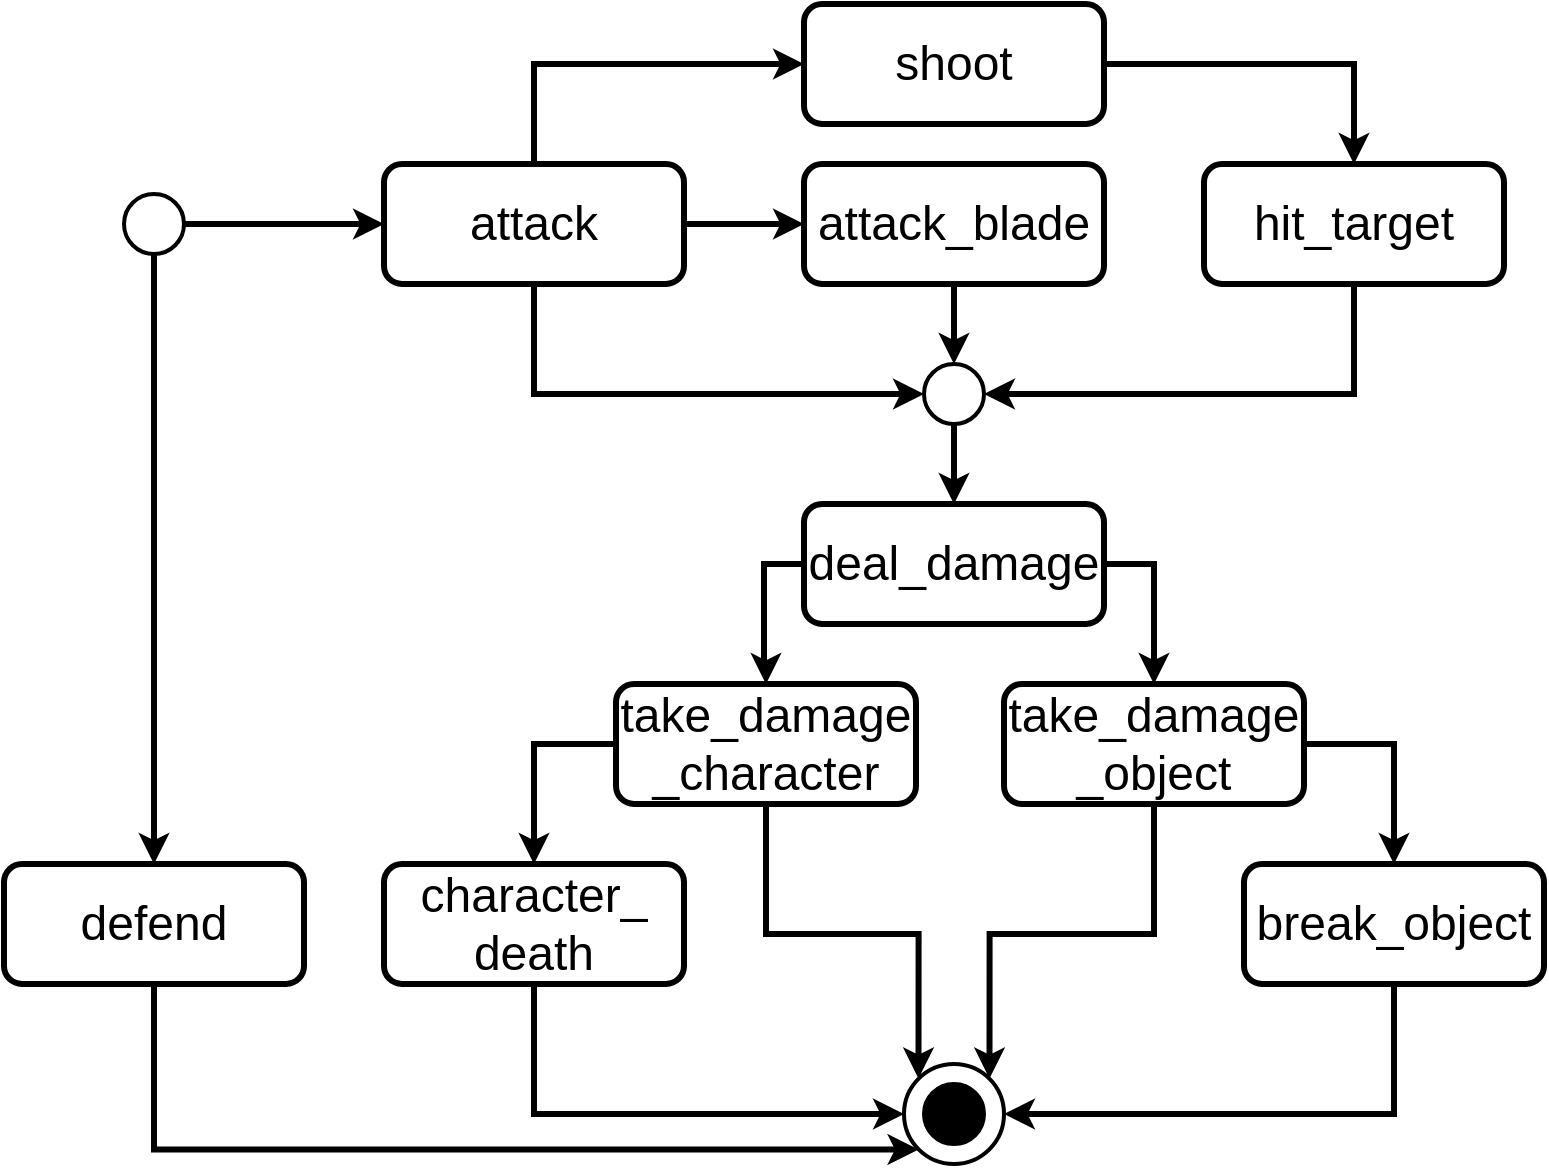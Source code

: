 <mxfile version="17.0.0" type="github">
  <diagram id="IqoTwAYpucEBwlG-6lVd" name="Page-1">
    <mxGraphModel dx="405" dy="448" grid="1" gridSize="10" guides="1" tooltips="1" connect="1" arrows="1" fold="1" page="1" pageScale="1" pageWidth="850" pageHeight="1100" math="0" shadow="0">
      <root>
        <mxCell id="0" />
        <mxCell id="1" parent="0" />
        <mxCell id="4I71VHSwgNsZa2CJbxP3-39" style="edgeStyle=orthogonalEdgeStyle;rounded=0;orthogonalLoop=1;jettySize=auto;html=1;exitX=1;exitY=0.5;exitDx=0;exitDy=0;exitPerimeter=0;entryX=0;entryY=0.5;entryDx=0;entryDy=0;strokeWidth=3;" parent="1" source="4I71VHSwgNsZa2CJbxP3-3" target="4I71VHSwgNsZa2CJbxP3-23" edge="1">
          <mxGeometry relative="1" as="geometry" />
        </mxCell>
        <mxCell id="4I71VHSwgNsZa2CJbxP3-45" style="edgeStyle=orthogonalEdgeStyle;rounded=0;orthogonalLoop=1;jettySize=auto;html=1;exitX=0.5;exitY=1;exitDx=0;exitDy=0;exitPerimeter=0;entryX=0.5;entryY=0;entryDx=0;entryDy=0;strokeWidth=3;" parent="1" source="4I71VHSwgNsZa2CJbxP3-3" target="4I71VHSwgNsZa2CJbxP3-7" edge="1">
          <mxGeometry relative="1" as="geometry" />
        </mxCell>
        <mxCell id="4I71VHSwgNsZa2CJbxP3-3" value="" style="strokeWidth=2;html=1;shape=mxgraph.flowchart.start_2;whiteSpace=wrap;" parent="1" vertex="1">
          <mxGeometry x="80" y="110" width="30" height="30" as="geometry" />
        </mxCell>
        <mxCell id="4I71VHSwgNsZa2CJbxP3-4" value="" style="strokeWidth=2;html=1;shape=mxgraph.flowchart.start_2;whiteSpace=wrap;" parent="1" vertex="1">
          <mxGeometry x="470" y="545" width="50" height="50" as="geometry" />
        </mxCell>
        <mxCell id="4I71VHSwgNsZa2CJbxP3-5" value="" style="strokeWidth=2;html=1;shape=mxgraph.flowchart.start_2;whiteSpace=wrap;fillColor=#000000;" parent="1" vertex="1">
          <mxGeometry x="480" y="555" width="30" height="30" as="geometry" />
        </mxCell>
        <mxCell id="4I71VHSwgNsZa2CJbxP3-57" style="edgeStyle=orthogonalEdgeStyle;rounded=0;orthogonalLoop=1;jettySize=auto;html=1;exitX=0.5;exitY=1;exitDx=0;exitDy=0;entryX=0.145;entryY=0.855;entryDx=0;entryDy=0;entryPerimeter=0;strokeWidth=3;" parent="1" source="4I71VHSwgNsZa2CJbxP3-7" target="4I71VHSwgNsZa2CJbxP3-4" edge="1">
          <mxGeometry relative="1" as="geometry">
            <Array as="points">
              <mxPoint x="95" y="588" />
            </Array>
          </mxGeometry>
        </mxCell>
        <mxCell id="4I71VHSwgNsZa2CJbxP3-7" value="&lt;div&gt;&lt;font size=&quot;3&quot;&gt;&lt;font style=&quot;font-size: 24px&quot;&gt;defend&lt;/font&gt;&lt;/font&gt;&lt;/div&gt;" style="rounded=1;whiteSpace=wrap;html=1;fillColor=#FFFFFF;strokeWidth=3;" parent="1" vertex="1">
          <mxGeometry x="20" y="445" width="150" height="60" as="geometry" />
        </mxCell>
        <mxCell id="4I71VHSwgNsZa2CJbxP3-26" style="edgeStyle=orthogonalEdgeStyle;rounded=0;orthogonalLoop=1;jettySize=auto;html=1;exitX=0.5;exitY=0;exitDx=0;exitDy=0;entryX=0;entryY=0.5;entryDx=0;entryDy=0;strokeWidth=3;" parent="1" source="4I71VHSwgNsZa2CJbxP3-23" target="4I71VHSwgNsZa2CJbxP3-25" edge="1">
          <mxGeometry relative="1" as="geometry" />
        </mxCell>
        <mxCell id="4I71VHSwgNsZa2CJbxP3-28" style="edgeStyle=orthogonalEdgeStyle;rounded=0;orthogonalLoop=1;jettySize=auto;html=1;exitX=1;exitY=0.5;exitDx=0;exitDy=0;entryX=0;entryY=0.5;entryDx=0;entryDy=0;strokeWidth=3;" parent="1" source="4I71VHSwgNsZa2CJbxP3-23" target="4I71VHSwgNsZa2CJbxP3-24" edge="1">
          <mxGeometry relative="1" as="geometry" />
        </mxCell>
        <mxCell id="4I71VHSwgNsZa2CJbxP3-37" style="edgeStyle=orthogonalEdgeStyle;rounded=0;orthogonalLoop=1;jettySize=auto;html=1;exitX=0.5;exitY=1;exitDx=0;exitDy=0;entryX=0;entryY=0.5;entryDx=0;entryDy=0;entryPerimeter=0;strokeWidth=3;" parent="1" source="4I71VHSwgNsZa2CJbxP3-23" target="4I71VHSwgNsZa2CJbxP3-34" edge="1">
          <mxGeometry relative="1" as="geometry" />
        </mxCell>
        <mxCell id="4I71VHSwgNsZa2CJbxP3-23" value="&lt;div&gt;&lt;font size=&quot;3&quot;&gt;&lt;font style=&quot;font-size: 24px&quot;&gt;attack&lt;/font&gt;&lt;/font&gt;&lt;/div&gt;" style="rounded=1;whiteSpace=wrap;html=1;fillColor=#FFFFFF;strokeWidth=3;" parent="1" vertex="1">
          <mxGeometry x="210" y="95" width="150" height="60" as="geometry" />
        </mxCell>
        <mxCell id="4I71VHSwgNsZa2CJbxP3-36" style="edgeStyle=orthogonalEdgeStyle;rounded=0;orthogonalLoop=1;jettySize=auto;html=1;exitX=0.5;exitY=1;exitDx=0;exitDy=0;entryX=0.5;entryY=0;entryDx=0;entryDy=0;entryPerimeter=0;strokeWidth=3;" parent="1" source="4I71VHSwgNsZa2CJbxP3-24" target="4I71VHSwgNsZa2CJbxP3-34" edge="1">
          <mxGeometry relative="1" as="geometry" />
        </mxCell>
        <mxCell id="4I71VHSwgNsZa2CJbxP3-24" value="&lt;div&gt;&lt;font size=&quot;3&quot;&gt;&lt;font style=&quot;font-size: 24px&quot;&gt;attack_blade&lt;/font&gt;&lt;/font&gt;&lt;/div&gt;" style="rounded=1;whiteSpace=wrap;html=1;fillColor=#FFFFFF;strokeWidth=3;" parent="1" vertex="1">
          <mxGeometry x="420" y="95" width="150" height="60" as="geometry" />
        </mxCell>
        <mxCell id="4I71VHSwgNsZa2CJbxP3-40" style="edgeStyle=orthogonalEdgeStyle;rounded=0;orthogonalLoop=1;jettySize=auto;html=1;exitX=1;exitY=0.5;exitDx=0;exitDy=0;entryX=0.5;entryY=0;entryDx=0;entryDy=0;strokeWidth=3;" parent="1" source="4I71VHSwgNsZa2CJbxP3-25" target="4I71VHSwgNsZa2CJbxP3-29" edge="1">
          <mxGeometry relative="1" as="geometry" />
        </mxCell>
        <mxCell id="4I71VHSwgNsZa2CJbxP3-25" value="&lt;div&gt;&lt;font size=&quot;3&quot;&gt;&lt;font style=&quot;font-size: 24px&quot;&gt;shoot&lt;/font&gt;&lt;/font&gt;&lt;/div&gt;" style="rounded=1;whiteSpace=wrap;html=1;fillColor=#FFFFFF;strokeWidth=3;" parent="1" vertex="1">
          <mxGeometry x="420" y="15" width="150" height="60" as="geometry" />
        </mxCell>
        <mxCell id="4I71VHSwgNsZa2CJbxP3-35" style="edgeStyle=orthogonalEdgeStyle;rounded=0;orthogonalLoop=1;jettySize=auto;html=1;exitX=0.5;exitY=1;exitDx=0;exitDy=0;entryX=1;entryY=0.5;entryDx=0;entryDy=0;entryPerimeter=0;strokeWidth=3;" parent="1" source="4I71VHSwgNsZa2CJbxP3-29" target="4I71VHSwgNsZa2CJbxP3-34" edge="1">
          <mxGeometry relative="1" as="geometry" />
        </mxCell>
        <mxCell id="4I71VHSwgNsZa2CJbxP3-29" value="&lt;font size=&quot;3&quot;&gt;&lt;font style=&quot;font-size: 24px&quot;&gt;hit_target&lt;/font&gt;&lt;/font&gt;" style="rounded=1;whiteSpace=wrap;html=1;fillColor=#FFFFFF;strokeWidth=3;" parent="1" vertex="1">
          <mxGeometry x="620" y="95" width="150" height="60" as="geometry" />
        </mxCell>
        <mxCell id="4I71VHSwgNsZa2CJbxP3-43" style="edgeStyle=orthogonalEdgeStyle;rounded=0;orthogonalLoop=1;jettySize=auto;html=1;exitX=0;exitY=0.5;exitDx=0;exitDy=0;strokeWidth=3;" parent="1" source="4I71VHSwgNsZa2CJbxP3-31" target="4I71VHSwgNsZa2CJbxP3-41" edge="1">
          <mxGeometry relative="1" as="geometry" />
        </mxCell>
        <mxCell id="4I71VHSwgNsZa2CJbxP3-44" style="edgeStyle=orthogonalEdgeStyle;rounded=0;orthogonalLoop=1;jettySize=auto;html=1;exitX=1;exitY=0.5;exitDx=0;exitDy=0;strokeWidth=3;" parent="1" source="4I71VHSwgNsZa2CJbxP3-31" target="4I71VHSwgNsZa2CJbxP3-42" edge="1">
          <mxGeometry relative="1" as="geometry" />
        </mxCell>
        <mxCell id="4I71VHSwgNsZa2CJbxP3-31" value="&lt;font size=&quot;3&quot;&gt;&lt;font style=&quot;font-size: 24px&quot;&gt;deal_damage&lt;/font&gt;&lt;/font&gt;" style="rounded=1;whiteSpace=wrap;html=1;fillColor=#FFFFFF;strokeWidth=3;" parent="1" vertex="1">
          <mxGeometry x="420" y="265" width="150" height="60" as="geometry" />
        </mxCell>
        <mxCell id="4I71VHSwgNsZa2CJbxP3-38" style="edgeStyle=orthogonalEdgeStyle;rounded=0;orthogonalLoop=1;jettySize=auto;html=1;exitX=0.5;exitY=1;exitDx=0;exitDy=0;exitPerimeter=0;entryX=0.5;entryY=0;entryDx=0;entryDy=0;strokeWidth=3;" parent="1" source="4I71VHSwgNsZa2CJbxP3-34" target="4I71VHSwgNsZa2CJbxP3-31" edge="1">
          <mxGeometry relative="1" as="geometry" />
        </mxCell>
        <mxCell id="4I71VHSwgNsZa2CJbxP3-34" value="" style="strokeWidth=2;html=1;shape=mxgraph.flowchart.start_2;whiteSpace=wrap;" parent="1" vertex="1">
          <mxGeometry x="480" y="195" width="30" height="30" as="geometry" />
        </mxCell>
        <mxCell id="4I71VHSwgNsZa2CJbxP3-48" style="edgeStyle=orthogonalEdgeStyle;rounded=0;orthogonalLoop=1;jettySize=auto;html=1;exitX=0;exitY=0.5;exitDx=0;exitDy=0;entryX=0.5;entryY=0;entryDx=0;entryDy=0;strokeWidth=3;" parent="1" source="4I71VHSwgNsZa2CJbxP3-41" target="4I71VHSwgNsZa2CJbxP3-46" edge="1">
          <mxGeometry relative="1" as="geometry" />
        </mxCell>
        <mxCell id="4I71VHSwgNsZa2CJbxP3-52" style="edgeStyle=orthogonalEdgeStyle;rounded=0;orthogonalLoop=1;jettySize=auto;html=1;exitX=0.5;exitY=1;exitDx=0;exitDy=0;entryX=0.145;entryY=0.145;entryDx=0;entryDy=0;entryPerimeter=0;strokeWidth=3;" parent="1" source="4I71VHSwgNsZa2CJbxP3-41" target="4I71VHSwgNsZa2CJbxP3-4" edge="1">
          <mxGeometry relative="1" as="geometry" />
        </mxCell>
        <mxCell id="4I71VHSwgNsZa2CJbxP3-41" value="&lt;div&gt;&lt;font size=&quot;3&quot;&gt;&lt;font style=&quot;font-size: 24px&quot;&gt;take_damage&lt;/font&gt;&lt;/font&gt;&lt;/div&gt;&lt;div&gt;&lt;font size=&quot;3&quot;&gt;&lt;font style=&quot;font-size: 24px&quot;&gt;_character&lt;br&gt;&lt;/font&gt;&lt;/font&gt;&lt;/div&gt;" style="rounded=1;whiteSpace=wrap;html=1;fillColor=#FFFFFF;strokeWidth=3;" parent="1" vertex="1">
          <mxGeometry x="326" y="355" width="150" height="60" as="geometry" />
        </mxCell>
        <mxCell id="4I71VHSwgNsZa2CJbxP3-49" style="edgeStyle=orthogonalEdgeStyle;rounded=0;orthogonalLoop=1;jettySize=auto;html=1;exitX=1;exitY=0.5;exitDx=0;exitDy=0;entryX=0.5;entryY=0;entryDx=0;entryDy=0;strokeWidth=3;" parent="1" source="4I71VHSwgNsZa2CJbxP3-42" target="4I71VHSwgNsZa2CJbxP3-47" edge="1">
          <mxGeometry relative="1" as="geometry" />
        </mxCell>
        <mxCell id="4I71VHSwgNsZa2CJbxP3-53" style="edgeStyle=orthogonalEdgeStyle;rounded=0;orthogonalLoop=1;jettySize=auto;html=1;exitX=0.5;exitY=1;exitDx=0;exitDy=0;entryX=0.855;entryY=0.145;entryDx=0;entryDy=0;entryPerimeter=0;strokeWidth=3;" parent="1" source="4I71VHSwgNsZa2CJbxP3-42" target="4I71VHSwgNsZa2CJbxP3-4" edge="1">
          <mxGeometry relative="1" as="geometry" />
        </mxCell>
        <mxCell id="4I71VHSwgNsZa2CJbxP3-42" value="&lt;div&gt;&lt;font size=&quot;3&quot;&gt;&lt;font style=&quot;font-size: 24px&quot;&gt;take_damage&lt;/font&gt;&lt;/font&gt;&lt;/div&gt;&lt;div&gt;&lt;font size=&quot;3&quot;&gt;&lt;font style=&quot;font-size: 24px&quot;&gt;_object&lt;br&gt;&lt;/font&gt;&lt;/font&gt;&lt;/div&gt;" style="rounded=1;whiteSpace=wrap;html=1;fillColor=#FFFFFF;strokeWidth=3;" parent="1" vertex="1">
          <mxGeometry x="520" y="355" width="150" height="60" as="geometry" />
        </mxCell>
        <mxCell id="4I71VHSwgNsZa2CJbxP3-54" style="edgeStyle=orthogonalEdgeStyle;rounded=0;orthogonalLoop=1;jettySize=auto;html=1;exitX=0.5;exitY=1;exitDx=0;exitDy=0;entryX=0;entryY=0.5;entryDx=0;entryDy=0;entryPerimeter=0;strokeWidth=3;" parent="1" source="4I71VHSwgNsZa2CJbxP3-46" target="4I71VHSwgNsZa2CJbxP3-4" edge="1">
          <mxGeometry relative="1" as="geometry" />
        </mxCell>
        <mxCell id="4I71VHSwgNsZa2CJbxP3-46" value="&lt;div&gt;&lt;font size=&quot;3&quot;&gt;&lt;font style=&quot;font-size: 24px&quot;&gt;character_&lt;/font&gt;&lt;/font&gt;&lt;/div&gt;&lt;div&gt;&lt;font size=&quot;3&quot;&gt;&lt;font style=&quot;font-size: 24px&quot;&gt;death&lt;br&gt;&lt;/font&gt;&lt;/font&gt;&lt;/div&gt;" style="rounded=1;whiteSpace=wrap;html=1;fillColor=#FFFFFF;strokeWidth=3;" parent="1" vertex="1">
          <mxGeometry x="210" y="445" width="150" height="60" as="geometry" />
        </mxCell>
        <mxCell id="4I71VHSwgNsZa2CJbxP3-55" style="edgeStyle=orthogonalEdgeStyle;rounded=0;orthogonalLoop=1;jettySize=auto;html=1;exitX=0.5;exitY=1;exitDx=0;exitDy=0;entryX=1;entryY=0.5;entryDx=0;entryDy=0;entryPerimeter=0;strokeWidth=3;" parent="1" source="4I71VHSwgNsZa2CJbxP3-47" target="4I71VHSwgNsZa2CJbxP3-4" edge="1">
          <mxGeometry relative="1" as="geometry" />
        </mxCell>
        <mxCell id="4I71VHSwgNsZa2CJbxP3-47" value="&lt;div&gt;&lt;font size=&quot;3&quot;&gt;&lt;font style=&quot;font-size: 24px&quot;&gt;break_object&lt;/font&gt;&lt;/font&gt;&lt;/div&gt;" style="rounded=1;whiteSpace=wrap;html=1;fillColor=#FFFFFF;strokeWidth=3;" parent="1" vertex="1">
          <mxGeometry x="640" y="445" width="150" height="60" as="geometry" />
        </mxCell>
      </root>
    </mxGraphModel>
  </diagram>
</mxfile>
